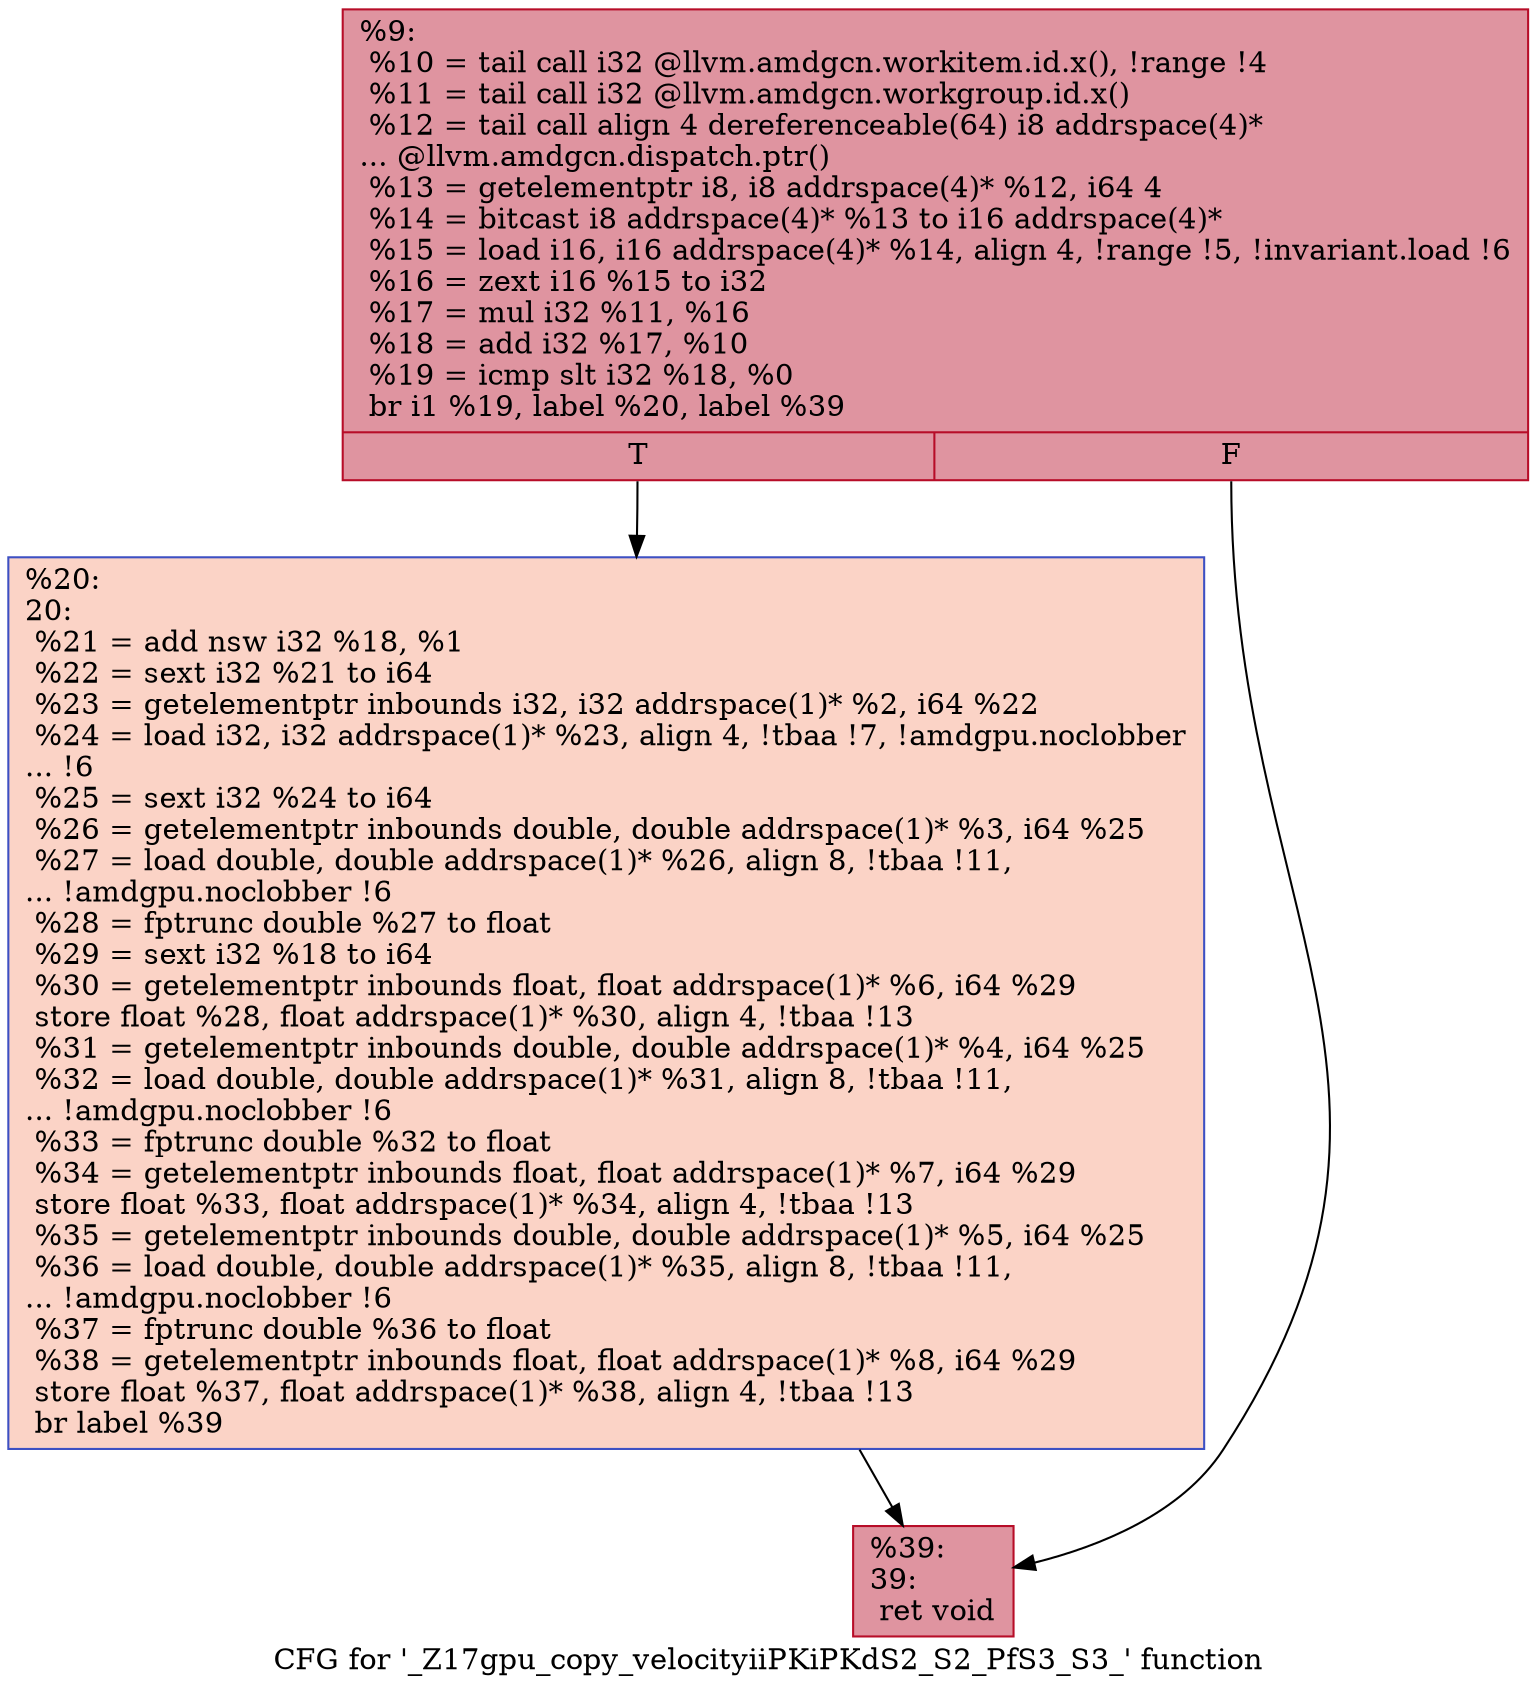 digraph "CFG for '_Z17gpu_copy_velocityiiPKiPKdS2_S2_PfS3_S3_' function" {
	label="CFG for '_Z17gpu_copy_velocityiiPKiPKdS2_S2_PfS3_S3_' function";

	Node0x5d0fae0 [shape=record,color="#b70d28ff", style=filled, fillcolor="#b70d2870",label="{%9:\l  %10 = tail call i32 @llvm.amdgcn.workitem.id.x(), !range !4\l  %11 = tail call i32 @llvm.amdgcn.workgroup.id.x()\l  %12 = tail call align 4 dereferenceable(64) i8 addrspace(4)*\l... @llvm.amdgcn.dispatch.ptr()\l  %13 = getelementptr i8, i8 addrspace(4)* %12, i64 4\l  %14 = bitcast i8 addrspace(4)* %13 to i16 addrspace(4)*\l  %15 = load i16, i16 addrspace(4)* %14, align 4, !range !5, !invariant.load !6\l  %16 = zext i16 %15 to i32\l  %17 = mul i32 %11, %16\l  %18 = add i32 %17, %10\l  %19 = icmp slt i32 %18, %0\l  br i1 %19, label %20, label %39\l|{<s0>T|<s1>F}}"];
	Node0x5d0fae0:s0 -> Node0x5d12570;
	Node0x5d0fae0:s1 -> Node0x5d12600;
	Node0x5d12570 [shape=record,color="#3d50c3ff", style=filled, fillcolor="#f59c7d70",label="{%20:\l20:                                               \l  %21 = add nsw i32 %18, %1\l  %22 = sext i32 %21 to i64\l  %23 = getelementptr inbounds i32, i32 addrspace(1)* %2, i64 %22\l  %24 = load i32, i32 addrspace(1)* %23, align 4, !tbaa !7, !amdgpu.noclobber\l... !6\l  %25 = sext i32 %24 to i64\l  %26 = getelementptr inbounds double, double addrspace(1)* %3, i64 %25\l  %27 = load double, double addrspace(1)* %26, align 8, !tbaa !11,\l... !amdgpu.noclobber !6\l  %28 = fptrunc double %27 to float\l  %29 = sext i32 %18 to i64\l  %30 = getelementptr inbounds float, float addrspace(1)* %6, i64 %29\l  store float %28, float addrspace(1)* %30, align 4, !tbaa !13\l  %31 = getelementptr inbounds double, double addrspace(1)* %4, i64 %25\l  %32 = load double, double addrspace(1)* %31, align 8, !tbaa !11,\l... !amdgpu.noclobber !6\l  %33 = fptrunc double %32 to float\l  %34 = getelementptr inbounds float, float addrspace(1)* %7, i64 %29\l  store float %33, float addrspace(1)* %34, align 4, !tbaa !13\l  %35 = getelementptr inbounds double, double addrspace(1)* %5, i64 %25\l  %36 = load double, double addrspace(1)* %35, align 8, !tbaa !11,\l... !amdgpu.noclobber !6\l  %37 = fptrunc double %36 to float\l  %38 = getelementptr inbounds float, float addrspace(1)* %8, i64 %29\l  store float %37, float addrspace(1)* %38, align 4, !tbaa !13\l  br label %39\l}"];
	Node0x5d12570 -> Node0x5d12600;
	Node0x5d12600 [shape=record,color="#b70d28ff", style=filled, fillcolor="#b70d2870",label="{%39:\l39:                                               \l  ret void\l}"];
}
